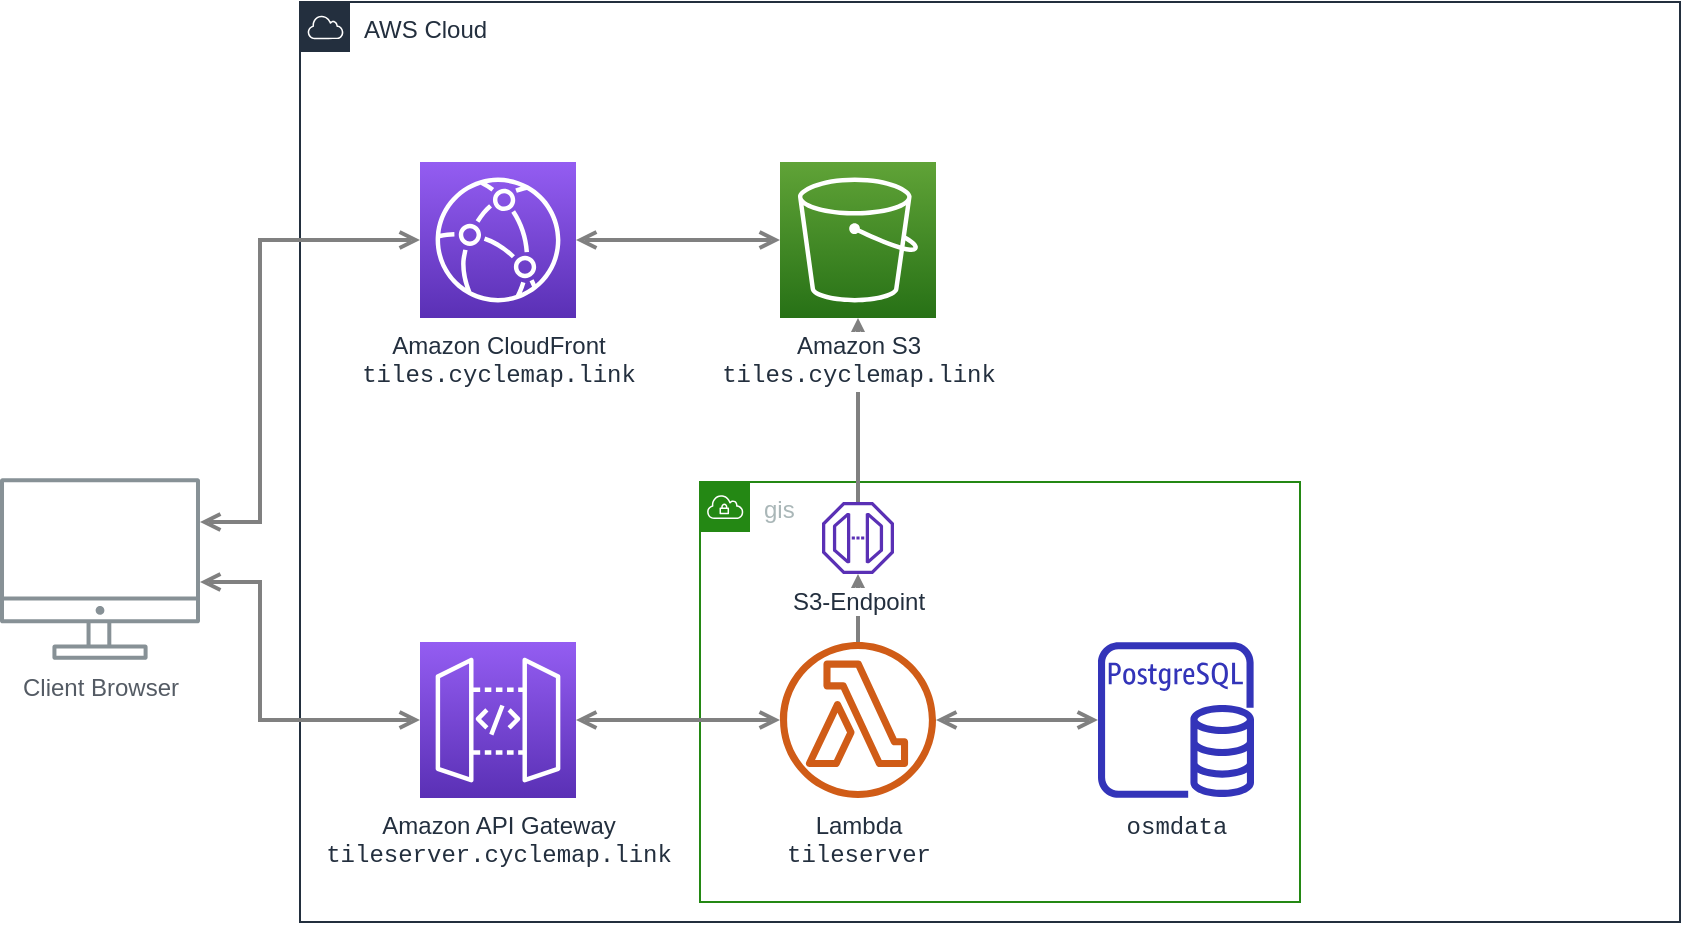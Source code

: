 <mxfile version="12.5.5" type="github">
  <diagram id="Ht1M8jgEwFfnCIfOTk4-" name="Page-1">
    <mxGraphModel dx="946" dy="618" grid="1" gridSize="10" guides="1" tooltips="1" connect="1" arrows="1" fold="1" page="1" pageScale="1" pageWidth="1169" pageHeight="827" math="0" shadow="0">
      <root>
        <mxCell id="0"/>
        <mxCell id="1" parent="0"/>
        <mxCell id="R89aEMjabt8_ohJxdj---15" value="AWS Cloud" style="points=[[0,0],[0.25,0],[0.5,0],[0.75,0],[1,0],[1,0.25],[1,0.5],[1,0.75],[1,1],[0.75,1],[0.5,1],[0.25,1],[0,1],[0,0.75],[0,0.5],[0,0.25]];outlineConnect=0;gradientColor=none;html=1;whiteSpace=wrap;fontSize=12;fontStyle=0;shape=mxgraph.aws4.group;grIcon=mxgraph.aws4.group_aws_cloud;strokeColor=#232F3E;fillColor=none;verticalAlign=top;align=left;spacingLeft=30;fontColor=#232F3E;dashed=0;" vertex="1" parent="1">
          <mxGeometry x="220" y="40" width="690" height="460" as="geometry"/>
        </mxCell>
        <mxCell id="R89aEMjabt8_ohJxdj---16" value="gis" style="points=[[0,0],[0.25,0],[0.5,0],[0.75,0],[1,0],[1,0.25],[1,0.5],[1,0.75],[1,1],[0.75,1],[0.5,1],[0.25,1],[0,1],[0,0.75],[0,0.5],[0,0.25]];outlineConnect=0;gradientColor=none;html=1;whiteSpace=wrap;fontSize=12;fontStyle=0;shape=mxgraph.aws4.group;grIcon=mxgraph.aws4.group_vpc;strokeColor=#248814;fillColor=none;verticalAlign=top;align=left;spacingLeft=30;fontColor=#AAB7B8;dashed=0;" vertex="1" parent="1">
          <mxGeometry x="420" y="280" width="300" height="210" as="geometry"/>
        </mxCell>
        <mxCell id="UEzPUAAOIrF-is8g5C7q-128" style="edgeStyle=orthogonalEdgeStyle;rounded=0;orthogonalLoop=1;jettySize=auto;html=1;startArrow=open;startFill=0;endArrow=open;endFill=0;strokeWidth=2;strokeColor=#808080;" parent="1" source="UEzPUAAOIrF-is8g5C7q-109" target="R89aEMjabt8_ohJxdj---2" edge="1">
          <mxGeometry relative="1" as="geometry">
            <Array as="points">
              <mxPoint x="200" y="300"/>
              <mxPoint x="200" y="159"/>
            </Array>
          </mxGeometry>
        </mxCell>
        <mxCell id="UEzPUAAOIrF-is8g5C7q-129" style="edgeStyle=orthogonalEdgeStyle;rounded=0;orthogonalLoop=1;jettySize=auto;html=1;startArrow=open;startFill=0;endArrow=open;endFill=0;strokeWidth=2;strokeColor=#808080;" parent="1" source="UEzPUAAOIrF-is8g5C7q-114" target="UEzPUAAOIrF-is8g5C7q-115" edge="1">
          <mxGeometry relative="1" as="geometry">
            <Array as="points"/>
          </mxGeometry>
        </mxCell>
        <mxCell id="UEzPUAAOIrF-is8g5C7q-130" style="edgeStyle=orthogonalEdgeStyle;rounded=0;orthogonalLoop=1;jettySize=auto;html=1;startArrow=none;startFill=0;endArrow=open;endFill=0;strokeWidth=2;strokeColor=#808080;" parent="1" source="UEzPUAAOIrF-is8g5C7q-115" target="R89aEMjabt8_ohJxdj---19" edge="1">
          <mxGeometry relative="1" as="geometry">
            <Array as="points"/>
            <mxPoint x="499" y="320" as="targetPoint"/>
          </mxGeometry>
        </mxCell>
        <mxCell id="UEzPUAAOIrF-is8g5C7q-109" value="Client Browser" style="outlineConnect=0;gradientColor=none;fontColor=#545B64;strokeColor=none;fillColor=#879196;dashed=0;verticalLabelPosition=bottom;verticalAlign=top;align=center;html=1;fontSize=12;fontStyle=0;aspect=fixed;shape=mxgraph.aws4.illustration_desktop;pointerEvents=1;labelBackgroundColor=#ffffff;" parent="1" vertex="1">
          <mxGeometry x="70" y="278" width="100" height="91" as="geometry"/>
        </mxCell>
        <mxCell id="UEzPUAAOIrF-is8g5C7q-114" value="Amazon API Gateway&lt;br&gt;&lt;font face=&quot;Courier New&quot;&gt;tileserver.cyclemap.link&lt;/font&gt;" style="outlineConnect=0;fontColor=#232F3E;gradientColor=#945DF2;gradientDirection=north;fillColor=#5A30B5;strokeColor=#ffffff;dashed=0;verticalLabelPosition=bottom;verticalAlign=top;align=center;fontSize=12;fontStyle=0;aspect=fixed;shape=mxgraph.aws4.resourceIcon;resIcon=mxgraph.aws4.api_gateway;labelBackgroundColor=#ffffff;labelBorderColor=none;html=1;" parent="1" vertex="1">
          <mxGeometry x="280" y="360" width="78" height="78" as="geometry"/>
        </mxCell>
        <mxCell id="UEzPUAAOIrF-is8g5C7q-115" value="Lambda&lt;br&gt;&lt;font face=&quot;Courier New&quot;&gt;tileserver&lt;/font&gt;" style="outlineConnect=0;fontColor=#232F3E;gradientColor=none;fillColor=#D05C17;strokeColor=none;dashed=0;verticalLabelPosition=bottom;verticalAlign=top;align=center;html=1;fontSize=12;fontStyle=0;aspect=fixed;pointerEvents=1;shape=mxgraph.aws4.lambda_function;labelBackgroundColor=#ffffff;" parent="1" vertex="1">
          <mxGeometry x="460" y="360" width="78" height="78" as="geometry"/>
        </mxCell>
        <mxCell id="R89aEMjabt8_ohJxdj---1" value="&lt;font face=&quot;Courier New&quot;&gt;osmdata&lt;/font&gt;" style="outlineConnect=0;fontColor=#232F3E;gradientColor=none;fillColor=#3334B9;strokeColor=none;dashed=0;verticalLabelPosition=bottom;verticalAlign=top;align=center;html=1;fontSize=12;fontStyle=0;aspect=fixed;pointerEvents=1;shape=mxgraph.aws4.rds_postgresql_instance;labelBackgroundColor=#ffffff;" vertex="1" parent="1">
          <mxGeometry x="619" y="360" width="78" height="78" as="geometry"/>
        </mxCell>
        <mxCell id="R89aEMjabt8_ohJxdj---2" value="&lt;div&gt;Amazon CloudFront&lt;/div&gt;&lt;div&gt;&lt;font face=&quot;Courier New&quot;&gt;tiles.cyclemap.link&lt;/font&gt;&lt;br&gt;&lt;/div&gt;" style="outlineConnect=0;fontColor=#232F3E;gradientColor=#945DF2;gradientDirection=north;fillColor=#5A30B5;strokeColor=#ffffff;dashed=0;verticalLabelPosition=bottom;verticalAlign=top;align=center;html=1;fontSize=12;fontStyle=0;aspect=fixed;shape=mxgraph.aws4.resourceIcon;resIcon=mxgraph.aws4.cloudfront;labelBackgroundColor=#ffffff;" vertex="1" parent="1">
          <mxGeometry x="280" y="120" width="78" height="78" as="geometry"/>
        </mxCell>
        <mxCell id="R89aEMjabt8_ohJxdj---6" style="edgeStyle=orthogonalEdgeStyle;rounded=0;orthogonalLoop=1;jettySize=auto;html=1;startArrow=open;startFill=0;endArrow=open;endFill=0;strokeWidth=2;strokeColor=#808080;" edge="1" parent="1" source="UEzPUAAOIrF-is8g5C7q-115" target="R89aEMjabt8_ohJxdj---1">
          <mxGeometry relative="1" as="geometry">
            <Array as="points"/>
            <mxPoint x="537.0" y="376.333" as="sourcePoint"/>
            <mxPoint x="648.5" y="369.667" as="targetPoint"/>
          </mxGeometry>
        </mxCell>
        <mxCell id="R89aEMjabt8_ohJxdj---9" style="edgeStyle=orthogonalEdgeStyle;rounded=0;orthogonalLoop=1;jettySize=auto;html=1;startArrow=open;startFill=0;endArrow=open;endFill=0;strokeWidth=2;strokeColor=#808080;" edge="1" parent="1" source="UEzPUAAOIrF-is8g5C7q-109" target="UEzPUAAOIrF-is8g5C7q-114">
          <mxGeometry relative="1" as="geometry">
            <Array as="points">
              <mxPoint x="200" y="330"/>
              <mxPoint x="200" y="399"/>
            </Array>
            <mxPoint x="160" y="309.667" as="sourcePoint"/>
            <mxPoint x="290" y="248.833" as="targetPoint"/>
          </mxGeometry>
        </mxCell>
        <mxCell id="R89aEMjabt8_ohJxdj---12" style="edgeStyle=orthogonalEdgeStyle;rounded=0;orthogonalLoop=1;jettySize=auto;html=1;startArrow=open;startFill=0;endArrow=open;endFill=0;strokeWidth=2;strokeColor=#808080;" edge="1" parent="1" source="R89aEMjabt8_ohJxdj---2" target="UEzPUAAOIrF-is8g5C7q-116">
          <mxGeometry relative="1" as="geometry">
            <Array as="points"/>
            <mxPoint x="358.05" y="238.76" as="sourcePoint"/>
            <mxPoint x="440.05" y="238.76" as="targetPoint"/>
          </mxGeometry>
        </mxCell>
        <mxCell id="R89aEMjabt8_ohJxdj---19" value="S3-Endpoint" style="outlineConnect=0;fontColor=#232F3E;gradientColor=none;fillColor=#5A30B5;strokeColor=none;dashed=0;verticalLabelPosition=bottom;verticalAlign=top;align=center;html=1;fontSize=12;fontStyle=0;aspect=fixed;pointerEvents=1;shape=mxgraph.aws4.endpoint;labelBackgroundColor=#ffffff;" vertex="1" parent="1">
          <mxGeometry x="481" y="290" width="36" height="36" as="geometry"/>
        </mxCell>
        <mxCell id="R89aEMjabt8_ohJxdj---20" style="edgeStyle=orthogonalEdgeStyle;rounded=0;orthogonalLoop=1;jettySize=auto;html=1;startArrow=none;startFill=0;endArrow=open;endFill=0;strokeWidth=2;strokeColor=#808080;" edge="1" parent="1" source="R89aEMjabt8_ohJxdj---19" target="UEzPUAAOIrF-is8g5C7q-116">
          <mxGeometry relative="1" as="geometry">
            <Array as="points"/>
            <mxPoint x="509" y="370" as="sourcePoint"/>
            <mxPoint x="509" y="336" as="targetPoint"/>
          </mxGeometry>
        </mxCell>
        <mxCell id="UEzPUAAOIrF-is8g5C7q-116" value="Amazon S3&lt;br&gt;&lt;div&gt;&lt;font face=&quot;Courier New&quot;&gt;tiles.cyclemap.link&lt;/font&gt;&lt;br&gt;&lt;/div&gt;" style="outlineConnect=0;fontColor=#232F3E;gradientColor=#60A337;gradientDirection=north;fillColor=#277116;strokeColor=#ffffff;dashed=0;verticalLabelPosition=bottom;verticalAlign=top;align=center;html=1;fontSize=12;fontStyle=0;aspect=fixed;shape=mxgraph.aws4.resourceIcon;resIcon=mxgraph.aws4.s3;labelBackgroundColor=#ffffff;fontFamily=Helvetica;" parent="1" vertex="1">
          <mxGeometry x="460.0" y="120" width="78" height="78" as="geometry"/>
        </mxCell>
      </root>
    </mxGraphModel>
  </diagram>
</mxfile>
